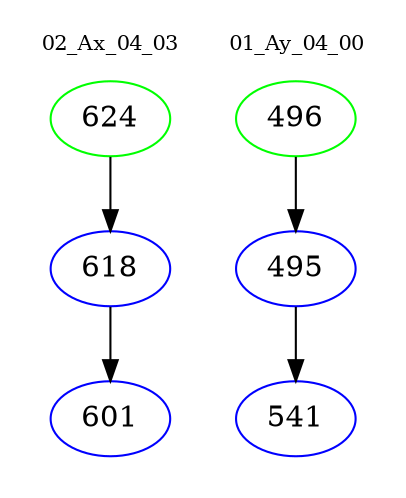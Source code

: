 digraph{
subgraph cluster_0 {
color = white
label = "02_Ax_04_03";
fontsize=10;
T0_624 [label="624", color="green"]
T0_624 -> T0_618 [color="black"]
T0_618 [label="618", color="blue"]
T0_618 -> T0_601 [color="black"]
T0_601 [label="601", color="blue"]
}
subgraph cluster_1 {
color = white
label = "01_Ay_04_00";
fontsize=10;
T1_496 [label="496", color="green"]
T1_496 -> T1_495 [color="black"]
T1_495 [label="495", color="blue"]
T1_495 -> T1_541 [color="black"]
T1_541 [label="541", color="blue"]
}
}
